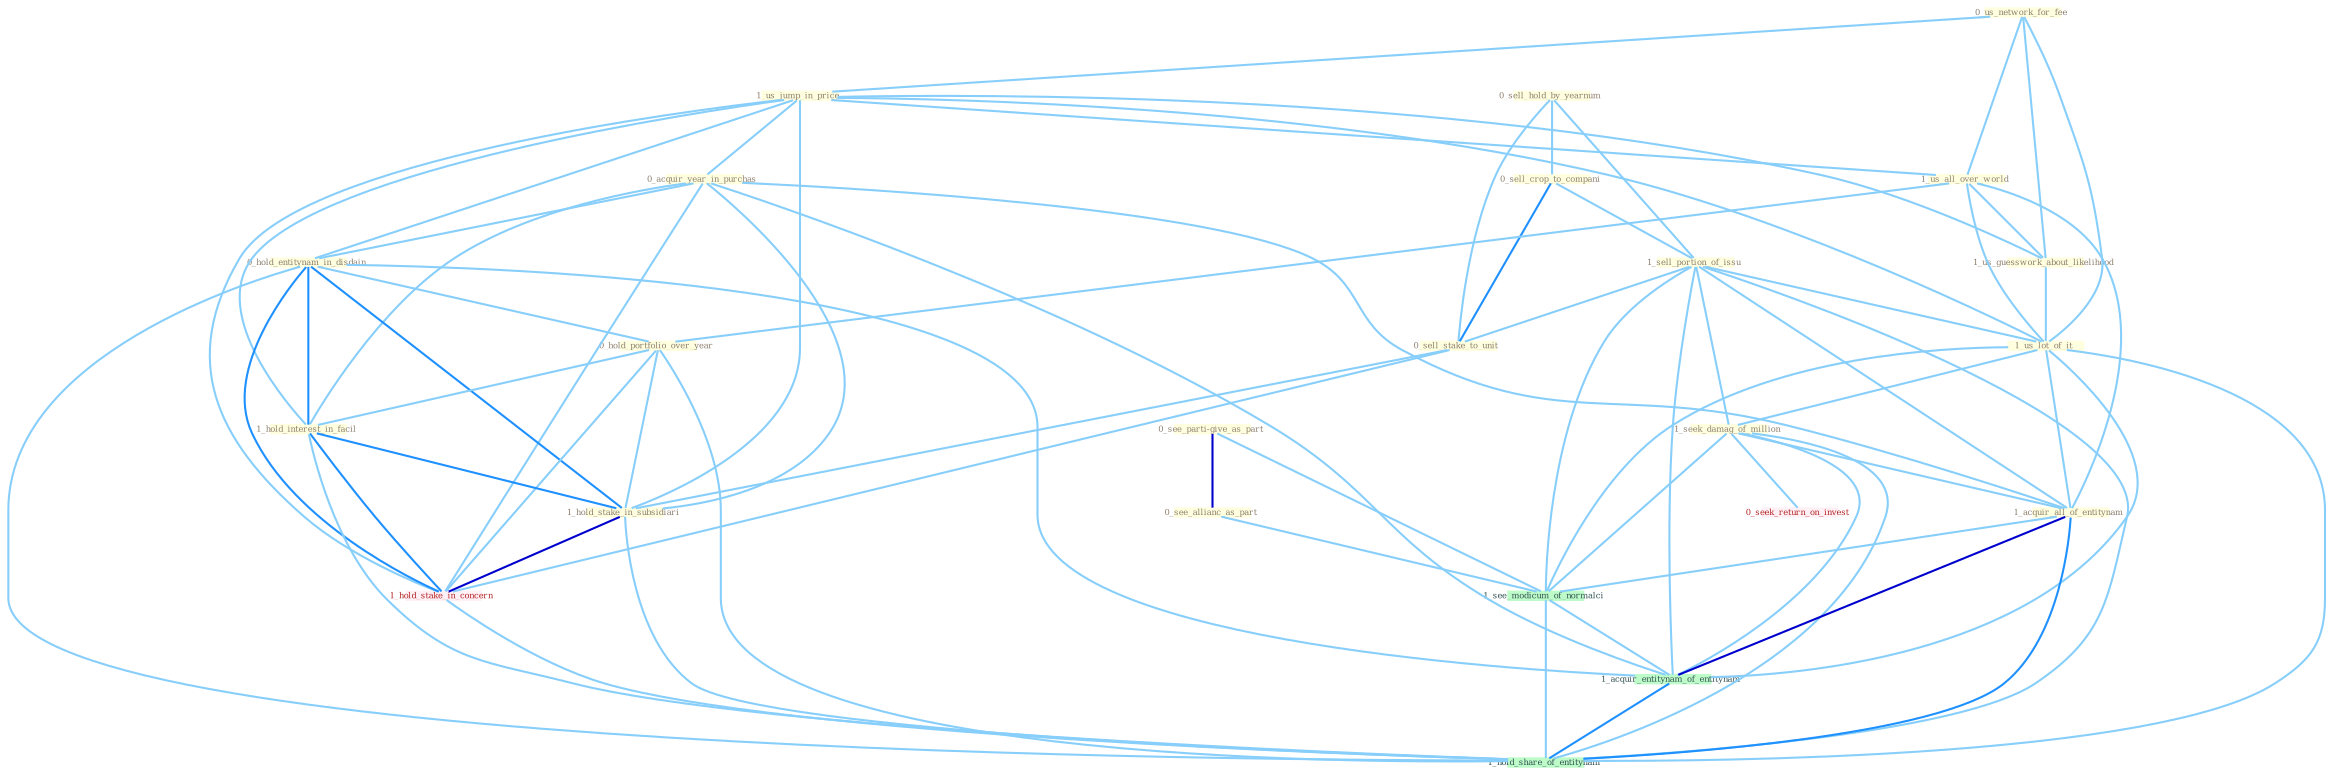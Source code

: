 Graph G{ 
    node
    [shape=polygon,style=filled,width=.5,height=.06,color="#BDFCC9",fixedsize=true,fontsize=4,
    fontcolor="#2f4f4f"];
    {node
    [color="#ffffe0", fontcolor="#8b7d6b"] "0_sell_hold_by_yearnum " "0_sell_crop_to_compani " "0_us_network_for_fee " "1_sell_portion_of_issu " "1_us_jump_in_price " "0_sell_stake_to_unit " "1_us_all_over_world " "0_acquir_year_in_purchas " "0_see_parti-give_as_part " "1_us_guesswork_about_likelihood " "1_us_lot_of_it " "0_hold_entitynam_in_disdain " "1_seek_damag_of_million " "1_acquir_all_of_entitynam " "0_hold_portfolio_over_year " "0_see_allianc_as_part " "1_hold_interest_in_facil " "1_hold_stake_in_subsidiari "}
{node [color="#fff0f5", fontcolor="#b22222"] "1_hold_stake_in_concern " "0_seek_return_on_invest "}
edge [color="#B0E2FF"];

	"0_sell_hold_by_yearnum " -- "0_sell_crop_to_compani " [w="1", color="#87cefa" ];
	"0_sell_hold_by_yearnum " -- "1_sell_portion_of_issu " [w="1", color="#87cefa" ];
	"0_sell_hold_by_yearnum " -- "0_sell_stake_to_unit " [w="1", color="#87cefa" ];
	"0_sell_crop_to_compani " -- "1_sell_portion_of_issu " [w="1", color="#87cefa" ];
	"0_sell_crop_to_compani " -- "0_sell_stake_to_unit " [w="2", color="#1e90ff" , len=0.8];
	"0_us_network_for_fee " -- "1_us_jump_in_price " [w="1", color="#87cefa" ];
	"0_us_network_for_fee " -- "1_us_all_over_world " [w="1", color="#87cefa" ];
	"0_us_network_for_fee " -- "1_us_guesswork_about_likelihood " [w="1", color="#87cefa" ];
	"0_us_network_for_fee " -- "1_us_lot_of_it " [w="1", color="#87cefa" ];
	"1_sell_portion_of_issu " -- "0_sell_stake_to_unit " [w="1", color="#87cefa" ];
	"1_sell_portion_of_issu " -- "1_us_lot_of_it " [w="1", color="#87cefa" ];
	"1_sell_portion_of_issu " -- "1_seek_damag_of_million " [w="1", color="#87cefa" ];
	"1_sell_portion_of_issu " -- "1_acquir_all_of_entitynam " [w="1", color="#87cefa" ];
	"1_sell_portion_of_issu " -- "1_see_modicum_of_normalci " [w="1", color="#87cefa" ];
	"1_sell_portion_of_issu " -- "1_acquir_entitynam_of_entitynam " [w="1", color="#87cefa" ];
	"1_sell_portion_of_issu " -- "1_hold_share_of_entitynam " [w="1", color="#87cefa" ];
	"1_us_jump_in_price " -- "1_us_all_over_world " [w="1", color="#87cefa" ];
	"1_us_jump_in_price " -- "0_acquir_year_in_purchas " [w="1", color="#87cefa" ];
	"1_us_jump_in_price " -- "1_us_guesswork_about_likelihood " [w="1", color="#87cefa" ];
	"1_us_jump_in_price " -- "1_us_lot_of_it " [w="1", color="#87cefa" ];
	"1_us_jump_in_price " -- "0_hold_entitynam_in_disdain " [w="1", color="#87cefa" ];
	"1_us_jump_in_price " -- "1_hold_interest_in_facil " [w="1", color="#87cefa" ];
	"1_us_jump_in_price " -- "1_hold_stake_in_subsidiari " [w="1", color="#87cefa" ];
	"1_us_jump_in_price " -- "1_hold_stake_in_concern " [w="1", color="#87cefa" ];
	"0_sell_stake_to_unit " -- "1_hold_stake_in_subsidiari " [w="1", color="#87cefa" ];
	"0_sell_stake_to_unit " -- "1_hold_stake_in_concern " [w="1", color="#87cefa" ];
	"1_us_all_over_world " -- "1_us_guesswork_about_likelihood " [w="1", color="#87cefa" ];
	"1_us_all_over_world " -- "1_us_lot_of_it " [w="1", color="#87cefa" ];
	"1_us_all_over_world " -- "1_acquir_all_of_entitynam " [w="1", color="#87cefa" ];
	"1_us_all_over_world " -- "0_hold_portfolio_over_year " [w="1", color="#87cefa" ];
	"0_acquir_year_in_purchas " -- "0_hold_entitynam_in_disdain " [w="1", color="#87cefa" ];
	"0_acquir_year_in_purchas " -- "1_acquir_all_of_entitynam " [w="1", color="#87cefa" ];
	"0_acquir_year_in_purchas " -- "1_hold_interest_in_facil " [w="1", color="#87cefa" ];
	"0_acquir_year_in_purchas " -- "1_hold_stake_in_subsidiari " [w="1", color="#87cefa" ];
	"0_acquir_year_in_purchas " -- "1_hold_stake_in_concern " [w="1", color="#87cefa" ];
	"0_acquir_year_in_purchas " -- "1_acquir_entitynam_of_entitynam " [w="1", color="#87cefa" ];
	"0_see_parti-give_as_part " -- "0_see_allianc_as_part " [w="3", color="#0000cd" , len=0.6];
	"0_see_parti-give_as_part " -- "1_see_modicum_of_normalci " [w="1", color="#87cefa" ];
	"1_us_guesswork_about_likelihood " -- "1_us_lot_of_it " [w="1", color="#87cefa" ];
	"1_us_lot_of_it " -- "1_seek_damag_of_million " [w="1", color="#87cefa" ];
	"1_us_lot_of_it " -- "1_acquir_all_of_entitynam " [w="1", color="#87cefa" ];
	"1_us_lot_of_it " -- "1_see_modicum_of_normalci " [w="1", color="#87cefa" ];
	"1_us_lot_of_it " -- "1_acquir_entitynam_of_entitynam " [w="1", color="#87cefa" ];
	"1_us_lot_of_it " -- "1_hold_share_of_entitynam " [w="1", color="#87cefa" ];
	"0_hold_entitynam_in_disdain " -- "0_hold_portfolio_over_year " [w="1", color="#87cefa" ];
	"0_hold_entitynam_in_disdain " -- "1_hold_interest_in_facil " [w="2", color="#1e90ff" , len=0.8];
	"0_hold_entitynam_in_disdain " -- "1_hold_stake_in_subsidiari " [w="2", color="#1e90ff" , len=0.8];
	"0_hold_entitynam_in_disdain " -- "1_hold_stake_in_concern " [w="2", color="#1e90ff" , len=0.8];
	"0_hold_entitynam_in_disdain " -- "1_acquir_entitynam_of_entitynam " [w="1", color="#87cefa" ];
	"0_hold_entitynam_in_disdain " -- "1_hold_share_of_entitynam " [w="1", color="#87cefa" ];
	"1_seek_damag_of_million " -- "1_acquir_all_of_entitynam " [w="1", color="#87cefa" ];
	"1_seek_damag_of_million " -- "0_seek_return_on_invest " [w="1", color="#87cefa" ];
	"1_seek_damag_of_million " -- "1_see_modicum_of_normalci " [w="1", color="#87cefa" ];
	"1_seek_damag_of_million " -- "1_acquir_entitynam_of_entitynam " [w="1", color="#87cefa" ];
	"1_seek_damag_of_million " -- "1_hold_share_of_entitynam " [w="1", color="#87cefa" ];
	"1_acquir_all_of_entitynam " -- "1_see_modicum_of_normalci " [w="1", color="#87cefa" ];
	"1_acquir_all_of_entitynam " -- "1_acquir_entitynam_of_entitynam " [w="3", color="#0000cd" , len=0.6];
	"1_acquir_all_of_entitynam " -- "1_hold_share_of_entitynam " [w="2", color="#1e90ff" , len=0.8];
	"0_hold_portfolio_over_year " -- "1_hold_interest_in_facil " [w="1", color="#87cefa" ];
	"0_hold_portfolio_over_year " -- "1_hold_stake_in_subsidiari " [w="1", color="#87cefa" ];
	"0_hold_portfolio_over_year " -- "1_hold_stake_in_concern " [w="1", color="#87cefa" ];
	"0_hold_portfolio_over_year " -- "1_hold_share_of_entitynam " [w="1", color="#87cefa" ];
	"0_see_allianc_as_part " -- "1_see_modicum_of_normalci " [w="1", color="#87cefa" ];
	"1_hold_interest_in_facil " -- "1_hold_stake_in_subsidiari " [w="2", color="#1e90ff" , len=0.8];
	"1_hold_interest_in_facil " -- "1_hold_stake_in_concern " [w="2", color="#1e90ff" , len=0.8];
	"1_hold_interest_in_facil " -- "1_hold_share_of_entitynam " [w="1", color="#87cefa" ];
	"1_hold_stake_in_subsidiari " -- "1_hold_stake_in_concern " [w="3", color="#0000cd" , len=0.6];
	"1_hold_stake_in_subsidiari " -- "1_hold_share_of_entitynam " [w="1", color="#87cefa" ];
	"1_hold_stake_in_concern " -- "1_hold_share_of_entitynam " [w="1", color="#87cefa" ];
	"1_see_modicum_of_normalci " -- "1_acquir_entitynam_of_entitynam " [w="1", color="#87cefa" ];
	"1_see_modicum_of_normalci " -- "1_hold_share_of_entitynam " [w="1", color="#87cefa" ];
	"1_acquir_entitynam_of_entitynam " -- "1_hold_share_of_entitynam " [w="2", color="#1e90ff" , len=0.8];
}